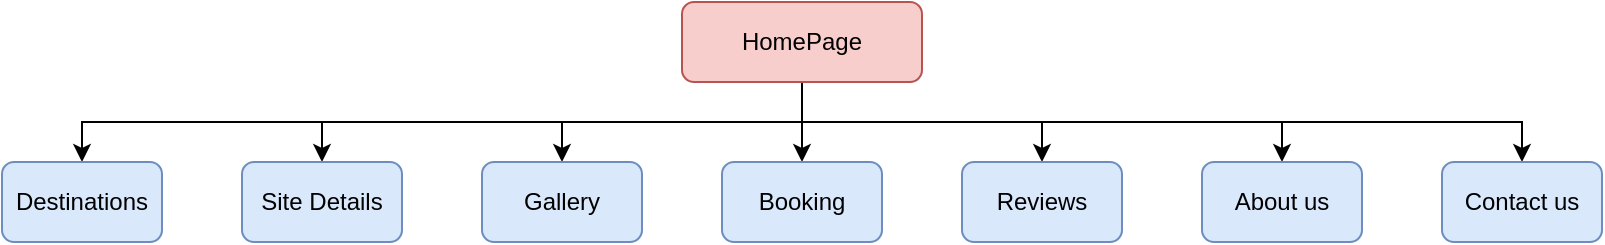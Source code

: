 <mxfile version="24.8.3">
  <diagram name="Page-1" id="oHq42QHVVJax1kT3g-pe">
    <mxGraphModel dx="1050" dy="557" grid="1" gridSize="10" guides="1" tooltips="1" connect="1" arrows="1" fold="1" page="1" pageScale="1" pageWidth="850" pageHeight="1100" math="0" shadow="0">
      <root>
        <mxCell id="0" />
        <mxCell id="1" parent="0" />
        <mxCell id="XimyrJoo1Yjg3qIVGivY-13" style="edgeStyle=orthogonalEdgeStyle;rounded=0;orthogonalLoop=1;jettySize=auto;html=1;exitX=0.5;exitY=1;exitDx=0;exitDy=0;entryX=0.5;entryY=0;entryDx=0;entryDy=0;" edge="1" parent="1" source="XimyrJoo1Yjg3qIVGivY-1" target="XimyrJoo1Yjg3qIVGivY-6">
          <mxGeometry relative="1" as="geometry" />
        </mxCell>
        <mxCell id="XimyrJoo1Yjg3qIVGivY-15" style="edgeStyle=orthogonalEdgeStyle;rounded=0;orthogonalLoop=1;jettySize=auto;html=1;exitX=0.5;exitY=1;exitDx=0;exitDy=0;" edge="1" parent="1" source="XimyrJoo1Yjg3qIVGivY-1" target="XimyrJoo1Yjg3qIVGivY-7">
          <mxGeometry relative="1" as="geometry" />
        </mxCell>
        <mxCell id="XimyrJoo1Yjg3qIVGivY-16" style="edgeStyle=orthogonalEdgeStyle;rounded=0;orthogonalLoop=1;jettySize=auto;html=1;exitX=0.5;exitY=1;exitDx=0;exitDy=0;entryX=0.5;entryY=0;entryDx=0;entryDy=0;" edge="1" parent="1" source="XimyrJoo1Yjg3qIVGivY-1" target="XimyrJoo1Yjg3qIVGivY-8">
          <mxGeometry relative="1" as="geometry" />
        </mxCell>
        <mxCell id="XimyrJoo1Yjg3qIVGivY-17" style="edgeStyle=orthogonalEdgeStyle;rounded=0;orthogonalLoop=1;jettySize=auto;html=1;exitX=0.5;exitY=1;exitDx=0;exitDy=0;" edge="1" parent="1" source="XimyrJoo1Yjg3qIVGivY-1" target="XimyrJoo1Yjg3qIVGivY-5">
          <mxGeometry relative="1" as="geometry" />
        </mxCell>
        <mxCell id="XimyrJoo1Yjg3qIVGivY-18" style="edgeStyle=orthogonalEdgeStyle;rounded=0;orthogonalLoop=1;jettySize=auto;html=1;exitX=0.5;exitY=1;exitDx=0;exitDy=0;entryX=0.5;entryY=0;entryDx=0;entryDy=0;" edge="1" parent="1" source="XimyrJoo1Yjg3qIVGivY-1" target="XimyrJoo1Yjg3qIVGivY-3">
          <mxGeometry relative="1" as="geometry" />
        </mxCell>
        <mxCell id="XimyrJoo1Yjg3qIVGivY-19" style="edgeStyle=orthogonalEdgeStyle;rounded=0;orthogonalLoop=1;jettySize=auto;html=1;exitX=0.5;exitY=1;exitDx=0;exitDy=0;entryX=0.5;entryY=0;entryDx=0;entryDy=0;" edge="1" parent="1" source="XimyrJoo1Yjg3qIVGivY-1" target="XimyrJoo1Yjg3qIVGivY-9">
          <mxGeometry relative="1" as="geometry" />
        </mxCell>
        <mxCell id="XimyrJoo1Yjg3qIVGivY-20" style="edgeStyle=orthogonalEdgeStyle;rounded=0;orthogonalLoop=1;jettySize=auto;html=1;exitX=0.5;exitY=1;exitDx=0;exitDy=0;entryX=0.5;entryY=0;entryDx=0;entryDy=0;" edge="1" parent="1" source="XimyrJoo1Yjg3qIVGivY-1" target="XimyrJoo1Yjg3qIVGivY-10">
          <mxGeometry relative="1" as="geometry" />
        </mxCell>
        <mxCell id="XimyrJoo1Yjg3qIVGivY-1" value="HomePage" style="rounded=1;whiteSpace=wrap;html=1;fillColor=#f8cecc;strokeColor=#b85450;" vertex="1" parent="1">
          <mxGeometry x="380" y="80" width="120" height="40" as="geometry" />
        </mxCell>
        <mxCell id="XimyrJoo1Yjg3qIVGivY-3" value="Destinations" style="rounded=1;whiteSpace=wrap;html=1;fillColor=#dae8fc;strokeColor=#6c8ebf;" vertex="1" parent="1">
          <mxGeometry x="40" y="160" width="80" height="40" as="geometry" />
        </mxCell>
        <mxCell id="XimyrJoo1Yjg3qIVGivY-5" value="Site Details" style="rounded=1;whiteSpace=wrap;html=1;fillColor=#dae8fc;strokeColor=#6c8ebf;" vertex="1" parent="1">
          <mxGeometry x="160" y="160" width="80" height="40" as="geometry" />
        </mxCell>
        <mxCell id="XimyrJoo1Yjg3qIVGivY-6" value="Gallery" style="rounded=1;whiteSpace=wrap;html=1;fillColor=#dae8fc;strokeColor=#6c8ebf;" vertex="1" parent="1">
          <mxGeometry x="280" y="160" width="80" height="40" as="geometry" />
        </mxCell>
        <mxCell id="XimyrJoo1Yjg3qIVGivY-7" value="Booking" style="rounded=1;whiteSpace=wrap;html=1;fillColor=#dae8fc;strokeColor=#6c8ebf;" vertex="1" parent="1">
          <mxGeometry x="400" y="160" width="80" height="40" as="geometry" />
        </mxCell>
        <mxCell id="XimyrJoo1Yjg3qIVGivY-8" value="Reviews" style="rounded=1;whiteSpace=wrap;html=1;fillColor=#dae8fc;strokeColor=#6c8ebf;" vertex="1" parent="1">
          <mxGeometry x="520" y="160" width="80" height="40" as="geometry" />
        </mxCell>
        <mxCell id="XimyrJoo1Yjg3qIVGivY-9" value="About us" style="rounded=1;whiteSpace=wrap;html=1;fillColor=#dae8fc;strokeColor=#6c8ebf;" vertex="1" parent="1">
          <mxGeometry x="640" y="160" width="80" height="40" as="geometry" />
        </mxCell>
        <mxCell id="XimyrJoo1Yjg3qIVGivY-10" value="Contact us" style="rounded=1;whiteSpace=wrap;html=1;fillColor=#dae8fc;strokeColor=#6c8ebf;" vertex="1" parent="1">
          <mxGeometry x="760" y="160" width="80" height="40" as="geometry" />
        </mxCell>
      </root>
    </mxGraphModel>
  </diagram>
</mxfile>
